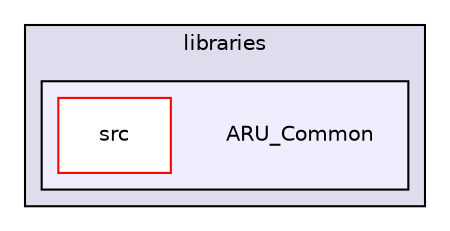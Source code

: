 digraph "libraries/ARU_Common" {
  compound=true
  node [ fontsize="10", fontname="Helvetica"];
  edge [ labelfontsize="10", labelfontname="Helvetica"];
  subgraph clusterdir_bc0718b08fb2015b8e59c47b2805f60c {
    graph [ bgcolor="#ddddee", pencolor="black", label="libraries" fontname="Helvetica", fontsize="10", URL="dir_bc0718b08fb2015b8e59c47b2805f60c.html"]
  subgraph clusterdir_15974ba2cd0d52a94c6e039939dc35b1 {
    graph [ bgcolor="#eeeeff", pencolor="black", label="" URL="dir_15974ba2cd0d52a94c6e039939dc35b1.html"];
    dir_15974ba2cd0d52a94c6e039939dc35b1 [shape=plaintext label="ARU_Common"];
    dir_27541a8a502ac21ff4195755f52dd6f8 [shape=box label="src" color="red" fillcolor="white" style="filled" URL="dir_27541a8a502ac21ff4195755f52dd6f8.html"];
  }
  }
}
